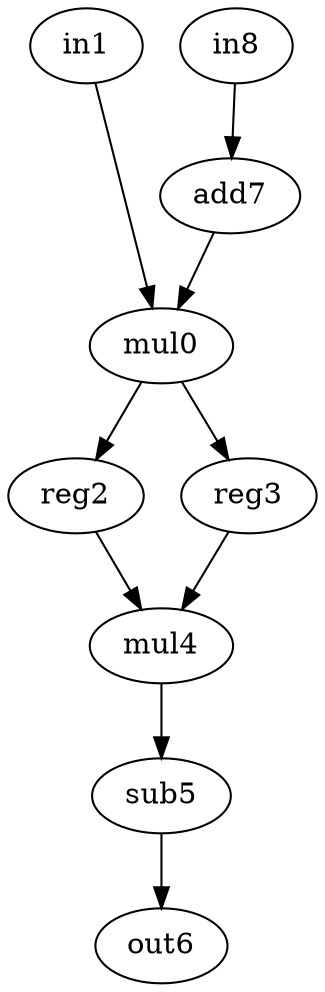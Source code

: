 digraph g {
0 [label = mul0;op = mul;]
1 [label = in1;op = in;]
2 [label = reg2;op = reg;]
3 [label = reg3;op = reg;]
4 [label = mul4;op = mul;]
5 [label = sub5;op = subi;value = 1;]
6 [label = out6;op = out;]
7 [label = add7;op = addi;value = 2;]
8 [label = in8;op = in;]
5 -> 6 [port=0; weight=0;]
4 -> 5 [port=0; weight=0;]
2 -> 4 [port=0; weight=0;]
0 -> 2 [port=0; weight=0;]
0 -> 3 [port=0; weight=0;]
3 -> 4 [port=1; weight=0;]
7 -> 0 [port=0; weight=0;]
8 -> 7 [port=0; weight=0;]
1 -> 0 [port=1; weight=0;]
}
